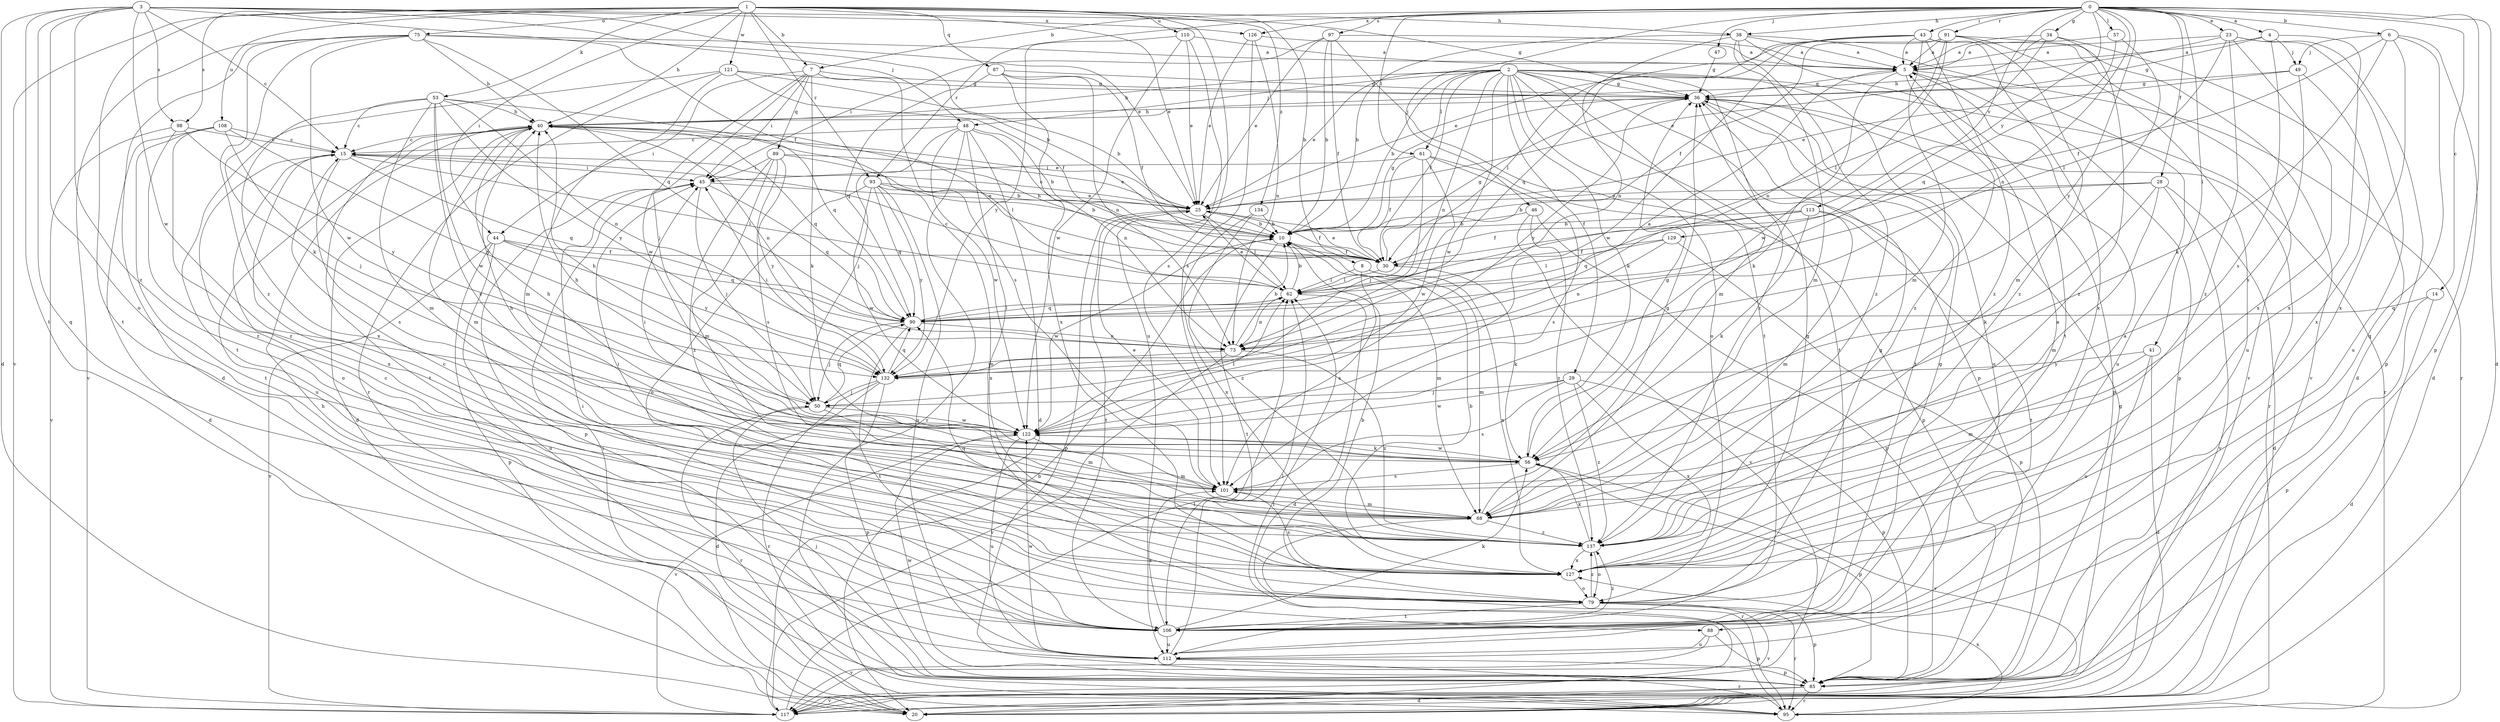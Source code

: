 strict digraph  {
0;
1;
2;
3;
4;
5;
6;
7;
8;
10;
14;
15;
20;
23;
25;
28;
29;
30;
34;
36;
38;
40;
41;
43;
44;
45;
46;
47;
48;
49;
50;
53;
56;
57;
61;
62;
68;
73;
75;
79;
85;
87;
88;
89;
90;
91;
93;
95;
97;
98;
101;
106;
108;
110;
112;
113;
117;
121;
122;
126;
127;
129;
132;
134;
137;
0 -> 4  [label=a];
0 -> 6  [label=b];
0 -> 7  [label=b];
0 -> 14  [label=c];
0 -> 20  [label=d];
0 -> 23  [label=e];
0 -> 28  [label=f];
0 -> 34  [label=g];
0 -> 38  [label=h];
0 -> 41  [label=i];
0 -> 43  [label=i];
0 -> 46  [label=j];
0 -> 47  [label=j];
0 -> 57  [label=l];
0 -> 61  [label=l];
0 -> 73  [label=n];
0 -> 85  [label=p];
0 -> 91  [label=r];
0 -> 93  [label=r];
0 -> 97  [label=s];
0 -> 113  [label=v];
0 -> 126  [label=x];
0 -> 129  [label=y];
0 -> 132  [label=y];
1 -> 7  [label=b];
1 -> 8  [label=b];
1 -> 25  [label=e];
1 -> 38  [label=h];
1 -> 40  [label=h];
1 -> 44  [label=i];
1 -> 53  [label=k];
1 -> 75  [label=o];
1 -> 87  [label=q];
1 -> 93  [label=r];
1 -> 98  [label=s];
1 -> 106  [label=t];
1 -> 108  [label=u];
1 -> 110  [label=u];
1 -> 112  [label=u];
1 -> 117  [label=v];
1 -> 121  [label=w];
1 -> 134  [label=z];
2 -> 10  [label=b];
2 -> 25  [label=e];
2 -> 29  [label=f];
2 -> 30  [label=f];
2 -> 36  [label=g];
2 -> 40  [label=h];
2 -> 48  [label=j];
2 -> 56  [label=k];
2 -> 61  [label=l];
2 -> 68  [label=m];
2 -> 73  [label=n];
2 -> 79  [label=o];
2 -> 85  [label=p];
2 -> 95  [label=r];
2 -> 106  [label=t];
2 -> 112  [label=u];
2 -> 122  [label=w];
2 -> 137  [label=z];
3 -> 15  [label=c];
3 -> 20  [label=d];
3 -> 25  [label=e];
3 -> 30  [label=f];
3 -> 36  [label=g];
3 -> 48  [label=j];
3 -> 79  [label=o];
3 -> 88  [label=q];
3 -> 98  [label=s];
3 -> 106  [label=t];
3 -> 122  [label=w];
3 -> 126  [label=x];
3 -> 137  [label=z];
4 -> 5  [label=a];
4 -> 36  [label=g];
4 -> 49  [label=j];
4 -> 101  [label=s];
4 -> 127  [label=x];
5 -> 36  [label=g];
5 -> 56  [label=k];
5 -> 85  [label=p];
5 -> 112  [label=u];
5 -> 137  [label=z];
6 -> 20  [label=d];
6 -> 30  [label=f];
6 -> 49  [label=j];
6 -> 56  [label=k];
6 -> 88  [label=q];
6 -> 127  [label=x];
7 -> 36  [label=g];
7 -> 44  [label=i];
7 -> 45  [label=i];
7 -> 50  [label=j];
7 -> 56  [label=k];
7 -> 89  [label=q];
7 -> 101  [label=s];
7 -> 122  [label=w];
8 -> 62  [label=l];
8 -> 68  [label=m];
8 -> 101  [label=s];
8 -> 127  [label=x];
10 -> 30  [label=f];
10 -> 36  [label=g];
10 -> 68  [label=m];
10 -> 106  [label=t];
10 -> 122  [label=w];
14 -> 20  [label=d];
14 -> 85  [label=p];
14 -> 90  [label=q];
15 -> 45  [label=i];
15 -> 62  [label=l];
15 -> 79  [label=o];
15 -> 90  [label=q];
15 -> 101  [label=s];
15 -> 127  [label=x];
20 -> 45  [label=i];
23 -> 5  [label=a];
23 -> 40  [label=h];
23 -> 62  [label=l];
23 -> 85  [label=p];
23 -> 112  [label=u];
23 -> 127  [label=x];
23 -> 137  [label=z];
25 -> 10  [label=b];
25 -> 15  [label=c];
25 -> 30  [label=f];
25 -> 62  [label=l];
25 -> 85  [label=p];
25 -> 106  [label=t];
28 -> 10  [label=b];
28 -> 20  [label=d];
28 -> 25  [label=e];
28 -> 56  [label=k];
28 -> 68  [label=m];
28 -> 117  [label=v];
29 -> 50  [label=j];
29 -> 85  [label=p];
29 -> 101  [label=s];
29 -> 122  [label=w];
29 -> 127  [label=x];
29 -> 137  [label=z];
30 -> 25  [label=e];
30 -> 36  [label=g];
30 -> 40  [label=h];
30 -> 56  [label=k];
30 -> 62  [label=l];
34 -> 5  [label=a];
34 -> 20  [label=d];
34 -> 25  [label=e];
34 -> 62  [label=l];
34 -> 137  [label=z];
36 -> 40  [label=h];
36 -> 85  [label=p];
36 -> 95  [label=r];
36 -> 106  [label=t];
36 -> 132  [label=y];
38 -> 5  [label=a];
38 -> 10  [label=b];
38 -> 68  [label=m];
38 -> 73  [label=n];
38 -> 95  [label=r];
38 -> 106  [label=t];
38 -> 137  [label=z];
40 -> 15  [label=c];
40 -> 20  [label=d];
40 -> 25  [label=e];
40 -> 62  [label=l];
40 -> 68  [label=m];
40 -> 73  [label=n];
40 -> 90  [label=q];
40 -> 106  [label=t];
40 -> 112  [label=u];
41 -> 20  [label=d];
41 -> 68  [label=m];
41 -> 79  [label=o];
41 -> 132  [label=y];
43 -> 5  [label=a];
43 -> 62  [label=l];
43 -> 68  [label=m];
43 -> 90  [label=q];
43 -> 117  [label=v];
43 -> 122  [label=w];
43 -> 127  [label=x];
43 -> 137  [label=z];
44 -> 30  [label=f];
44 -> 85  [label=p];
44 -> 90  [label=q];
44 -> 112  [label=u];
44 -> 117  [label=v];
44 -> 132  [label=y];
45 -> 25  [label=e];
45 -> 50  [label=j];
45 -> 85  [label=p];
45 -> 90  [label=q];
46 -> 10  [label=b];
46 -> 85  [label=p];
46 -> 117  [label=v];
46 -> 137  [label=z];
47 -> 36  [label=g];
48 -> 10  [label=b];
48 -> 15  [label=c];
48 -> 20  [label=d];
48 -> 50  [label=j];
48 -> 73  [label=n];
48 -> 79  [label=o];
48 -> 95  [label=r];
48 -> 122  [label=w];
49 -> 25  [label=e];
49 -> 36  [label=g];
49 -> 101  [label=s];
49 -> 127  [label=x];
50 -> 40  [label=h];
50 -> 68  [label=m];
50 -> 90  [label=q];
50 -> 95  [label=r];
50 -> 122  [label=w];
53 -> 15  [label=c];
53 -> 40  [label=h];
53 -> 68  [label=m];
53 -> 73  [label=n];
53 -> 90  [label=q];
53 -> 101  [label=s];
53 -> 122  [label=w];
53 -> 127  [label=x];
53 -> 132  [label=y];
56 -> 36  [label=g];
56 -> 40  [label=h];
56 -> 45  [label=i];
56 -> 85  [label=p];
56 -> 101  [label=s];
56 -> 117  [label=v];
56 -> 122  [label=w];
57 -> 5  [label=a];
57 -> 68  [label=m];
57 -> 90  [label=q];
61 -> 30  [label=f];
61 -> 45  [label=i];
61 -> 50  [label=j];
61 -> 85  [label=p];
61 -> 101  [label=s];
61 -> 122  [label=w];
62 -> 10  [label=b];
62 -> 15  [label=c];
62 -> 20  [label=d];
62 -> 25  [label=e];
62 -> 73  [label=n];
62 -> 90  [label=q];
68 -> 36  [label=g];
68 -> 95  [label=r];
68 -> 137  [label=z];
73 -> 10  [label=b];
73 -> 117  [label=v];
73 -> 132  [label=y];
73 -> 137  [label=z];
75 -> 5  [label=a];
75 -> 10  [label=b];
75 -> 20  [label=d];
75 -> 40  [label=h];
75 -> 56  [label=k];
75 -> 90  [label=q];
75 -> 117  [label=v];
75 -> 122  [label=w];
75 -> 137  [label=z];
79 -> 5  [label=a];
79 -> 10  [label=b];
79 -> 15  [label=c];
79 -> 36  [label=g];
79 -> 85  [label=p];
79 -> 95  [label=r];
79 -> 106  [label=t];
79 -> 117  [label=v];
79 -> 137  [label=z];
85 -> 20  [label=d];
85 -> 40  [label=h];
85 -> 50  [label=j];
85 -> 95  [label=r];
85 -> 117  [label=v];
85 -> 122  [label=w];
87 -> 30  [label=f];
87 -> 36  [label=g];
87 -> 73  [label=n];
87 -> 90  [label=q];
87 -> 127  [label=x];
88 -> 85  [label=p];
88 -> 112  [label=u];
88 -> 117  [label=v];
89 -> 10  [label=b];
89 -> 25  [label=e];
89 -> 45  [label=i];
89 -> 68  [label=m];
89 -> 101  [label=s];
89 -> 132  [label=y];
89 -> 137  [label=z];
90 -> 50  [label=j];
90 -> 62  [label=l];
90 -> 73  [label=n];
90 -> 106  [label=t];
91 -> 5  [label=a];
91 -> 25  [label=e];
91 -> 30  [label=f];
91 -> 73  [label=n];
91 -> 112  [label=u];
91 -> 117  [label=v];
91 -> 122  [label=w];
91 -> 137  [label=z];
93 -> 10  [label=b];
93 -> 25  [label=e];
93 -> 79  [label=o];
93 -> 90  [label=q];
93 -> 112  [label=u];
93 -> 122  [label=w];
93 -> 127  [label=x];
93 -> 132  [label=y];
95 -> 62  [label=l];
95 -> 127  [label=x];
97 -> 5  [label=a];
97 -> 10  [label=b];
97 -> 25  [label=e];
97 -> 30  [label=f];
97 -> 45  [label=i];
97 -> 106  [label=t];
98 -> 15  [label=c];
98 -> 117  [label=v];
98 -> 132  [label=y];
98 -> 137  [label=z];
101 -> 25  [label=e];
101 -> 40  [label=h];
101 -> 68  [label=m];
106 -> 36  [label=g];
106 -> 45  [label=i];
106 -> 56  [label=k];
106 -> 101  [label=s];
106 -> 112  [label=u];
106 -> 137  [label=z];
108 -> 15  [label=c];
108 -> 20  [label=d];
108 -> 50  [label=j];
108 -> 106  [label=t];
108 -> 132  [label=y];
108 -> 137  [label=z];
110 -> 5  [label=a];
110 -> 25  [label=e];
110 -> 101  [label=s];
110 -> 122  [label=w];
110 -> 132  [label=y];
112 -> 62  [label=l];
112 -> 85  [label=p];
112 -> 95  [label=r];
112 -> 122  [label=w];
113 -> 10  [label=b];
113 -> 30  [label=f];
113 -> 56  [label=k];
113 -> 68  [label=m];
113 -> 90  [label=q];
113 -> 106  [label=t];
117 -> 10  [label=b];
117 -> 36  [label=g];
117 -> 62  [label=l];
121 -> 10  [label=b];
121 -> 30  [label=f];
121 -> 36  [label=g];
121 -> 68  [label=m];
121 -> 95  [label=r];
121 -> 106  [label=t];
122 -> 40  [label=h];
122 -> 56  [label=k];
122 -> 62  [label=l];
122 -> 68  [label=m];
122 -> 112  [label=u];
122 -> 117  [label=v];
126 -> 5  [label=a];
126 -> 25  [label=e];
126 -> 73  [label=n];
126 -> 101  [label=s];
127 -> 5  [label=a];
127 -> 10  [label=b];
127 -> 15  [label=c];
127 -> 36  [label=g];
127 -> 79  [label=o];
127 -> 90  [label=q];
127 -> 101  [label=s];
129 -> 30  [label=f];
129 -> 62  [label=l];
129 -> 73  [label=n];
129 -> 85  [label=p];
132 -> 5  [label=a];
132 -> 20  [label=d];
132 -> 45  [label=i];
132 -> 50  [label=j];
132 -> 85  [label=p];
132 -> 90  [label=q];
132 -> 95  [label=r];
134 -> 10  [label=b];
134 -> 127  [label=x];
134 -> 137  [label=z];
137 -> 45  [label=i];
137 -> 56  [label=k];
137 -> 79  [label=o];
137 -> 127  [label=x];
}
